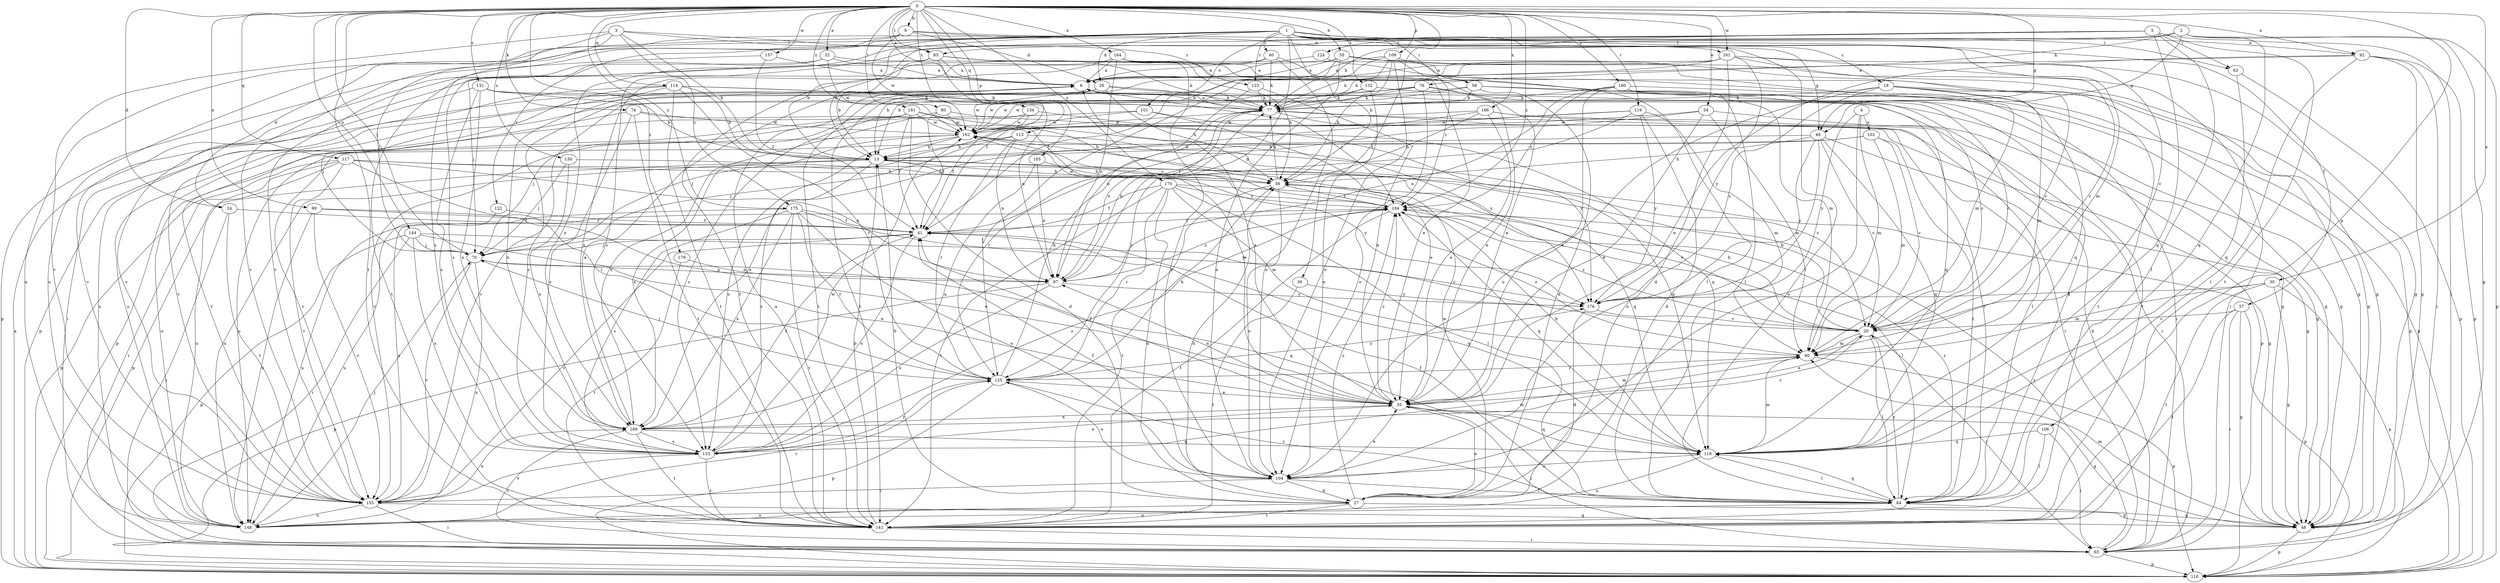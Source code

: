 strict digraph  {
0;
1;
2;
3;
4;
5;
6;
9;
13;
18;
20;
24;
26;
27;
30;
32;
34;
35;
36;
37;
40;
41;
46;
48;
55;
56;
58;
62;
63;
70;
74;
76;
77;
80;
83;
84;
90;
92;
97;
99;
101;
102;
104;
105;
106;
109;
110;
113;
114;
117;
118;
119;
122;
123;
124;
125;
130;
131;
132;
133;
134;
141;
144;
148;
155;
157;
161;
162;
164;
166;
169;
170;
175;
176;
179;
180;
181;
184;
0 -> 6  [label=a];
0 -> 9  [label=b];
0 -> 24  [label=d];
0 -> 30  [label=e];
0 -> 32  [label=e];
0 -> 34  [label=e];
0 -> 36  [label=f];
0 -> 46  [label=g];
0 -> 55  [label=h];
0 -> 70  [label=j];
0 -> 74  [label=k];
0 -> 80  [label=l];
0 -> 83  [label=l];
0 -> 92  [label=n];
0 -> 99  [label=o];
0 -> 105  [label=p];
0 -> 106  [label=p];
0 -> 109  [label=p];
0 -> 113  [label=q];
0 -> 114  [label=q];
0 -> 117  [label=q];
0 -> 119  [label=r];
0 -> 130  [label=s];
0 -> 131  [label=s];
0 -> 132  [label=s];
0 -> 134  [label=t];
0 -> 141  [label=t];
0 -> 144  [label=u];
0 -> 157  [label=w];
0 -> 161  [label=w];
0 -> 164  [label=x];
0 -> 166  [label=x];
0 -> 170  [label=y];
0 -> 175  [label=y];
0 -> 179  [label=z];
0 -> 180  [label=z];
0 -> 181  [label=z];
0 -> 184  [label=z];
1 -> 13  [label=b];
1 -> 18  [label=c];
1 -> 20  [label=c];
1 -> 24  [label=d];
1 -> 26  [label=d];
1 -> 37  [label=f];
1 -> 40  [label=f];
1 -> 46  [label=g];
1 -> 56  [label=h];
1 -> 58  [label=i];
1 -> 62  [label=i];
1 -> 90  [label=m];
1 -> 92  [label=n];
1 -> 97  [label=n];
1 -> 101  [label=o];
1 -> 122  [label=r];
1 -> 148  [label=u];
1 -> 155  [label=v];
1 -> 169  [label=x];
2 -> 46  [label=g];
2 -> 48  [label=g];
2 -> 76  [label=k];
2 -> 83  [label=l];
2 -> 110  [label=p];
2 -> 118  [label=q];
2 -> 133  [label=s];
3 -> 13  [label=b];
3 -> 70  [label=j];
3 -> 83  [label=l];
3 -> 123  [label=r];
3 -> 133  [label=s];
3 -> 155  [label=v];
3 -> 175  [label=y];
4 -> 90  [label=m];
4 -> 102  [label=o];
4 -> 104  [label=o];
4 -> 176  [label=y];
5 -> 13  [label=b];
5 -> 62  [label=i];
5 -> 63  [label=i];
5 -> 77  [label=k];
5 -> 84  [label=l];
5 -> 118  [label=q];
5 -> 123  [label=r];
5 -> 124  [label=r];
5 -> 141  [label=t];
6 -> 77  [label=k];
6 -> 118  [label=q];
6 -> 133  [label=s];
6 -> 141  [label=t];
6 -> 155  [label=v];
6 -> 184  [label=z];
9 -> 26  [label=d];
9 -> 84  [label=l];
9 -> 148  [label=u];
9 -> 155  [label=v];
9 -> 161  [label=w];
9 -> 162  [label=w];
13 -> 56  [label=h];
13 -> 110  [label=p];
13 -> 118  [label=q];
13 -> 133  [label=s];
13 -> 148  [label=u];
13 -> 176  [label=y];
18 -> 48  [label=g];
18 -> 77  [label=k];
18 -> 90  [label=m];
18 -> 104  [label=o];
18 -> 110  [label=p];
18 -> 141  [label=t];
18 -> 176  [label=y];
20 -> 13  [label=b];
20 -> 35  [label=e];
20 -> 56  [label=h];
20 -> 63  [label=i];
20 -> 84  [label=l];
20 -> 90  [label=m];
20 -> 184  [label=z];
24 -> 41  [label=f];
24 -> 63  [label=i];
24 -> 155  [label=v];
26 -> 48  [label=g];
26 -> 56  [label=h];
26 -> 77  [label=k];
26 -> 110  [label=p];
26 -> 141  [label=t];
26 -> 162  [label=w];
27 -> 13  [label=b];
27 -> 35  [label=e];
27 -> 48  [label=g];
27 -> 56  [label=h];
27 -> 141  [label=t];
27 -> 148  [label=u];
27 -> 162  [label=w];
27 -> 184  [label=z];
30 -> 48  [label=g];
30 -> 90  [label=m];
30 -> 110  [label=p];
30 -> 141  [label=t];
30 -> 176  [label=y];
32 -> 6  [label=a];
32 -> 90  [label=m];
32 -> 141  [label=t];
32 -> 155  [label=v];
32 -> 162  [label=w];
34 -> 35  [label=e];
34 -> 41  [label=f];
34 -> 48  [label=g];
34 -> 90  [label=m];
34 -> 162  [label=w];
35 -> 6  [label=a];
35 -> 41  [label=f];
35 -> 48  [label=g];
35 -> 63  [label=i];
35 -> 90  [label=m];
35 -> 97  [label=n];
35 -> 118  [label=q];
35 -> 169  [label=x];
35 -> 184  [label=z];
36 -> 141  [label=t];
36 -> 176  [label=y];
37 -> 20  [label=c];
37 -> 48  [label=g];
37 -> 63  [label=i];
37 -> 110  [label=p];
37 -> 141  [label=t];
40 -> 6  [label=a];
40 -> 35  [label=e];
40 -> 77  [label=k];
40 -> 104  [label=o];
40 -> 169  [label=x];
41 -> 70  [label=j];
41 -> 118  [label=q];
41 -> 133  [label=s];
41 -> 155  [label=v];
46 -> 13  [label=b];
46 -> 20  [label=c];
46 -> 48  [label=g];
46 -> 56  [label=h];
46 -> 104  [label=o];
46 -> 118  [label=q];
46 -> 176  [label=y];
48 -> 90  [label=m];
48 -> 110  [label=p];
55 -> 6  [label=a];
55 -> 13  [label=b];
55 -> 20  [label=c];
55 -> 84  [label=l];
55 -> 104  [label=o];
55 -> 118  [label=q];
55 -> 155  [label=v];
56 -> 77  [label=k];
56 -> 104  [label=o];
56 -> 141  [label=t];
56 -> 184  [label=z];
58 -> 20  [label=c];
58 -> 27  [label=d];
58 -> 48  [label=g];
58 -> 77  [label=k];
58 -> 148  [label=u];
58 -> 162  [label=w];
62 -> 110  [label=p];
62 -> 118  [label=q];
63 -> 77  [label=k];
63 -> 110  [label=p];
63 -> 184  [label=z];
70 -> 97  [label=n];
70 -> 118  [label=q];
70 -> 148  [label=u];
70 -> 155  [label=v];
74 -> 35  [label=e];
74 -> 133  [label=s];
74 -> 141  [label=t];
74 -> 155  [label=v];
74 -> 162  [label=w];
76 -> 35  [label=e];
76 -> 77  [label=k];
76 -> 84  [label=l];
76 -> 104  [label=o];
76 -> 155  [label=v];
76 -> 162  [label=w];
77 -> 6  [label=a];
77 -> 63  [label=i];
77 -> 84  [label=l];
77 -> 97  [label=n];
77 -> 125  [label=r];
77 -> 162  [label=w];
80 -> 41  [label=f];
80 -> 118  [label=q];
80 -> 162  [label=w];
80 -> 169  [label=x];
83 -> 6  [label=a];
83 -> 13  [label=b];
83 -> 41  [label=f];
83 -> 77  [label=k];
83 -> 84  [label=l];
83 -> 133  [label=s];
84 -> 20  [label=c];
84 -> 41  [label=f];
84 -> 48  [label=g];
84 -> 118  [label=q];
84 -> 125  [label=r];
84 -> 148  [label=u];
84 -> 184  [label=z];
90 -> 110  [label=p];
90 -> 125  [label=r];
90 -> 184  [label=z];
92 -> 6  [label=a];
92 -> 35  [label=e];
92 -> 48  [label=g];
92 -> 63  [label=i];
92 -> 84  [label=l];
92 -> 110  [label=p];
97 -> 77  [label=k];
97 -> 110  [label=p];
97 -> 133  [label=s];
97 -> 176  [label=y];
97 -> 184  [label=z];
99 -> 35  [label=e];
99 -> 41  [label=f];
99 -> 148  [label=u];
99 -> 155  [label=v];
101 -> 35  [label=e];
101 -> 110  [label=p];
101 -> 155  [label=v];
101 -> 162  [label=w];
102 -> 13  [label=b];
102 -> 20  [label=c];
102 -> 84  [label=l];
102 -> 90  [label=m];
102 -> 148  [label=u];
104 -> 27  [label=d];
104 -> 35  [label=e];
104 -> 41  [label=f];
104 -> 84  [label=l];
104 -> 155  [label=v];
105 -> 56  [label=h];
105 -> 97  [label=n];
105 -> 169  [label=x];
106 -> 63  [label=i];
106 -> 84  [label=l];
106 -> 118  [label=q];
109 -> 6  [label=a];
109 -> 41  [label=f];
109 -> 48  [label=g];
109 -> 56  [label=h];
109 -> 77  [label=k];
109 -> 104  [label=o];
109 -> 184  [label=z];
110 -> 6  [label=a];
113 -> 13  [label=b];
113 -> 20  [label=c];
113 -> 70  [label=j];
113 -> 97  [label=n];
113 -> 125  [label=r];
114 -> 13  [label=b];
114 -> 70  [label=j];
114 -> 77  [label=k];
114 -> 97  [label=n];
114 -> 125  [label=r];
114 -> 141  [label=t];
114 -> 148  [label=u];
114 -> 169  [label=x];
117 -> 48  [label=g];
117 -> 56  [label=h];
117 -> 63  [label=i];
117 -> 97  [label=n];
117 -> 110  [label=p];
117 -> 125  [label=r];
117 -> 148  [label=u];
117 -> 155  [label=v];
118 -> 56  [label=h];
118 -> 84  [label=l];
118 -> 90  [label=m];
118 -> 104  [label=o];
118 -> 148  [label=u];
119 -> 27  [label=d];
119 -> 90  [label=m];
119 -> 125  [label=r];
119 -> 162  [label=w];
119 -> 169  [label=x];
119 -> 176  [label=y];
122 -> 41  [label=f];
122 -> 148  [label=u];
123 -> 35  [label=e];
123 -> 77  [label=k];
123 -> 97  [label=n];
124 -> 6  [label=a];
124 -> 90  [label=m];
125 -> 35  [label=e];
125 -> 56  [label=h];
125 -> 70  [label=j];
125 -> 77  [label=k];
125 -> 104  [label=o];
125 -> 110  [label=p];
125 -> 176  [label=y];
130 -> 56  [label=h];
130 -> 70  [label=j];
130 -> 169  [label=x];
131 -> 13  [label=b];
131 -> 20  [label=c];
131 -> 63  [label=i];
131 -> 77  [label=k];
131 -> 133  [label=s];
131 -> 169  [label=x];
132 -> 48  [label=g];
132 -> 77  [label=k];
132 -> 104  [label=o];
132 -> 162  [label=w];
133 -> 35  [label=e];
133 -> 90  [label=m];
133 -> 125  [label=r];
133 -> 141  [label=t];
133 -> 155  [label=v];
133 -> 162  [label=w];
133 -> 184  [label=z];
134 -> 41  [label=f];
134 -> 70  [label=j];
134 -> 162  [label=w];
134 -> 176  [label=y];
141 -> 6  [label=a];
141 -> 13  [label=b];
141 -> 63  [label=i];
144 -> 20  [label=c];
144 -> 35  [label=e];
144 -> 63  [label=i];
144 -> 70  [label=j];
144 -> 110  [label=p];
144 -> 133  [label=s];
148 -> 70  [label=j];
148 -> 125  [label=r];
155 -> 48  [label=g];
155 -> 63  [label=i];
155 -> 148  [label=u];
155 -> 169  [label=x];
155 -> 184  [label=z];
157 -> 6  [label=a];
157 -> 41  [label=f];
157 -> 110  [label=p];
161 -> 6  [label=a];
161 -> 13  [label=b];
161 -> 20  [label=c];
161 -> 27  [label=d];
161 -> 48  [label=g];
161 -> 63  [label=i];
161 -> 77  [label=k];
161 -> 125  [label=r];
161 -> 176  [label=y];
162 -> 13  [label=b];
162 -> 118  [label=q];
162 -> 133  [label=s];
162 -> 148  [label=u];
162 -> 169  [label=x];
162 -> 184  [label=z];
164 -> 6  [label=a];
164 -> 35  [label=e];
164 -> 48  [label=g];
164 -> 56  [label=h];
164 -> 70  [label=j];
164 -> 97  [label=n];
164 -> 104  [label=o];
164 -> 141  [label=t];
166 -> 35  [label=e];
166 -> 56  [label=h];
166 -> 63  [label=i];
166 -> 70  [label=j];
166 -> 84  [label=l];
166 -> 162  [label=w];
169 -> 6  [label=a];
169 -> 20  [label=c];
169 -> 41  [label=f];
169 -> 63  [label=i];
169 -> 118  [label=q];
169 -> 133  [label=s];
169 -> 141  [label=t];
170 -> 20  [label=c];
170 -> 27  [label=d];
170 -> 41  [label=f];
170 -> 84  [label=l];
170 -> 90  [label=m];
170 -> 125  [label=r];
170 -> 141  [label=t];
170 -> 184  [label=z];
175 -> 41  [label=f];
175 -> 104  [label=o];
175 -> 125  [label=r];
175 -> 133  [label=s];
175 -> 141  [label=t];
175 -> 148  [label=u];
175 -> 169  [label=x];
175 -> 176  [label=y];
176 -> 20  [label=c];
176 -> 27  [label=d];
179 -> 97  [label=n];
179 -> 141  [label=t];
180 -> 35  [label=e];
180 -> 63  [label=i];
180 -> 77  [label=k];
180 -> 97  [label=n];
180 -> 110  [label=p];
180 -> 141  [label=t];
180 -> 184  [label=z];
181 -> 27  [label=d];
181 -> 41  [label=f];
181 -> 56  [label=h];
181 -> 110  [label=p];
181 -> 133  [label=s];
181 -> 155  [label=v];
181 -> 162  [label=w];
181 -> 176  [label=y];
184 -> 41  [label=f];
184 -> 84  [label=l];
184 -> 118  [label=q];
184 -> 141  [label=t];
184 -> 162  [label=w];
}
